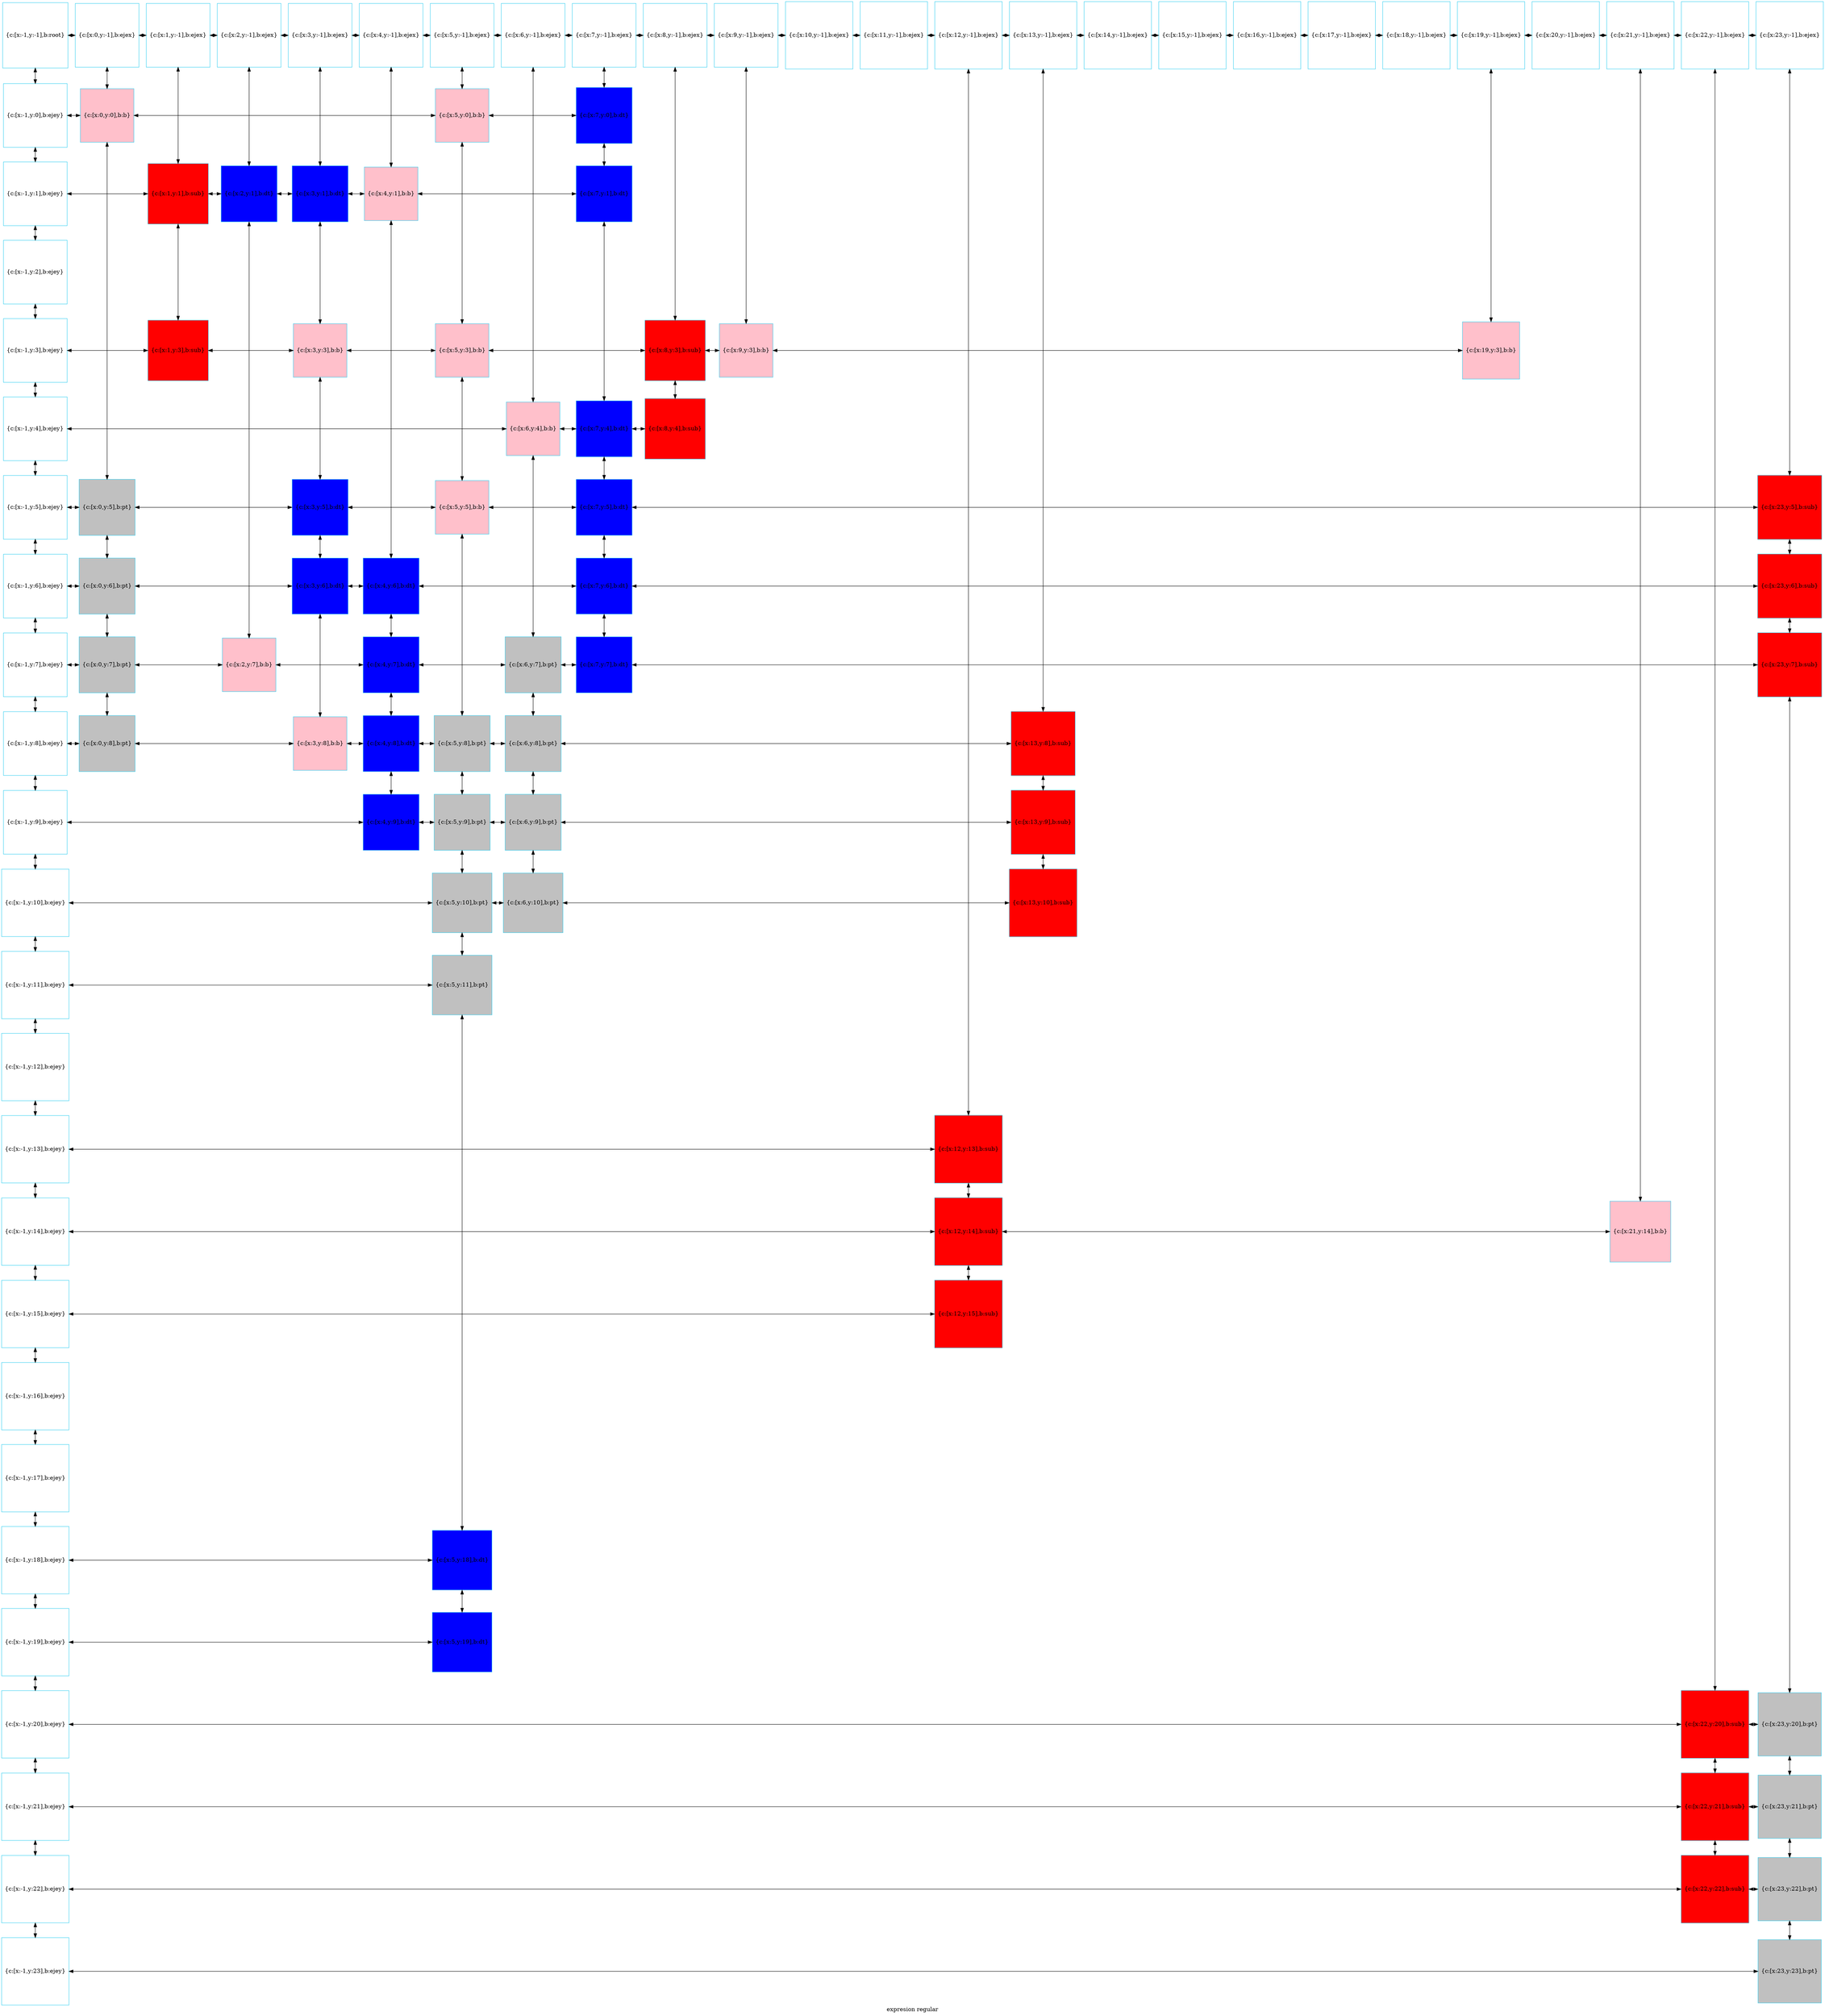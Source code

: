 digraph G
{label="expresion regular"
        node[shape = square]
        node[style = filled]
        node[fillcolor = "#EEEEE"]
        node[color = "#EEEEE"]
        node[color = "#31CEF0"]

465177832992[label="{c:[x:-1,y:-1],b:root}",fillcolor = "white"]
465216112048[label="{c:[x:0,y:-1],b:ejex}",fillcolor = "white"]
465216111808[label="{c:[x:1,y:-1],b:ejex}",fillcolor = "white"]
465216225824[label="{c:[x:2,y:-1],b:ejex}",fillcolor = "white"]
465216222016[label="{c:[x:3,y:-1],b:ejex}",fillcolor = "white"]
465216044672[label="{c:[x:4,y:-1],b:ejex}",fillcolor = "white"]
465216044864[label="{c:[x:5,y:-1],b:ejex}",fillcolor = "white"]
465216017696[label="{c:[x:6,y:-1],b:ejex}",fillcolor = "white"]
465216017648[label="{c:[x:7,y:-1],b:ejex}",fillcolor = "white"]
465216018032[label="{c:[x:8,y:-1],b:ejex}",fillcolor = "white"]
465216016928[label="{c:[x:9,y:-1],b:ejex}",fillcolor = "white"]
465216018272[label="{c:[x:10,y:-1],b:ejex}",fillcolor = "white"]
465216017840[label="{c:[x:11,y:-1],b:ejex}",fillcolor = "white"]
465216017408[label="{c:[x:12,y:-1],b:ejex}",fillcolor = "white"]
465216017168[label="{c:[x:13,y:-1],b:ejex}",fillcolor = "white"]
465216016448[label="{c:[x:14,y:-1],b:ejex}",fillcolor = "white"]
465216017984[label="{c:[x:15,y:-1],b:ejex}",fillcolor = "white"]
465216018080[label="{c:[x:16,y:-1],b:ejex}",fillcolor = "white"]
465216020432[label="{c:[x:17,y:-1],b:ejex}",fillcolor = "white"]
465216020288[label="{c:[x:18,y:-1],b:ejex}",fillcolor = "white"]
465216020000[label="{c:[x:19,y:-1],b:ejex}",fillcolor = "white"]
465216019952[label="{c:[x:20,y:-1],b:ejex}",fillcolor = "white"]
465216019808[label="{c:[x:21,y:-1],b:ejex}",fillcolor = "white"]
465216019664[label="{c:[x:22,y:-1],b:ejex}",fillcolor = "white"]
465216019520[label="{c:[x:23,y:-1],b:ejex}",fillcolor = "white"]
465216019376[label="{c:[x:-1,y:0],b:ejey}",fillcolor = "white"]
465216237728[label="{c:[x:0,y:0],b:b}",fillcolor = "pink"]
465215993648[label="{c:[x:5,y:0],b:b}",fillcolor = "pink"]
465216467200[label="{c:[x:7,y:0],b:dt}",fillcolor = "blue"]
465216019232[label="{c:[x:-1,y:1],b:ejey}",fillcolor = "white"]
465215967136[label="{c:[x:1,y:1],b:sub}",fillcolor = "red"]
465215994848[label="{c:[x:2,y:1],b:dt}",fillcolor = "blue"]
465215965984[label="{c:[x:3,y:1],b:dt}",fillcolor = "blue"]
465215964736[label="{c:[x:4,y:1],b:b}",fillcolor = "pink"]
465216467440[label="{c:[x:7,y:1],b:dt}",fillcolor = "blue"]
465216019088[label="{c:[x:-1,y:2],b:ejey}",fillcolor = "white"]
465216018944[label="{c:[x:-1,y:3],b:ejey}",fillcolor = "white"]
465215966464[label="{c:[x:1,y:3],b:sub}",fillcolor = "red"]
465215993888[label="{c:[x:3,y:3],b:b}",fillcolor = "pink"]
465216467920[label="{c:[x:5,y:3],b:b}",fillcolor = "pink"]
465215996208[label="{c:[x:8,y:3],b:sub}",fillcolor = "red"]
465216468400[label="{c:[x:9,y:3],b:b}",fillcolor = "pink"]
465216238016[label="{c:[x:19,y:3],b:b}",fillcolor = "pink"]
465216018800[label="{c:[x:-1,y:4],b:ejey}",fillcolor = "white"]
465215994128[label="{c:[x:6,y:4],b:b}",fillcolor = "pink"]
465215964688[label="{c:[x:7,y:4],b:dt}",fillcolor = "blue"]
465215995968[label="{c:[x:8,y:4],b:sub}",fillcolor = "red"]
465216018656[label="{c:[x:-1,y:5],b:ejey}",fillcolor = "white"]
465215997408[label="{c:[x:0,y:5],b:pt}",fillcolor = "gray"]
465216241376[label="{c:[x:3,y:5],b:dt}",fillcolor = "blue"]
465216467680[label="{c:[x:5,y:5],b:b}",fillcolor = "pink"]
465215964400[label="{c:[x:7,y:5],b:dt}",fillcolor = "blue"]
465216239552[label="{c:[x:23,y:5],b:sub}",fillcolor = "red"]
465216018512[label="{c:[x:-1,y:6],b:ejey}",fillcolor = "white"]
465215997168[label="{c:[x:0,y:6],b:pt}",fillcolor = "gray"]
465216241616[label="{c:[x:3,y:6],b:dt}",fillcolor = "blue"]
465215992112[label="{c:[x:4,y:6],b:dt}",fillcolor = "blue"]
465215995328[label="{c:[x:7,y:6],b:dt}",fillcolor = "blue"]
465216239840[label="{c:[x:23,y:6],b:sub}",fillcolor = "red"]
465216018368[label="{c:[x:-1,y:7],b:ejey}",fillcolor = "white"]
465215996928[label="{c:[x:0,y:7],b:pt}",fillcolor = "gray"]
465215994368[label="{c:[x:2,y:7],b:b}",fillcolor = "pink"]
465215995568[label="{c:[x:4,y:7],b:dt}",fillcolor = "blue"]
465215993408[label="{c:[x:6,y:7],b:pt}",fillcolor = "gray"]
465215995088[label="{c:[x:7,y:7],b:dt}",fillcolor = "blue"]
465216240080[label="{c:[x:23,y:7],b:sub}",fillcolor = "red"]
465215999088[label="{c:[x:-1,y:8],b:ejey}",fillcolor = "white"]
465215996688[label="{c:[x:0,y:8],b:pt}",fillcolor = "gray"]
465216237968[label="{c:[x:3,y:8],b:b}",fillcolor = "pink"]
465216239408[label="{c:[x:4,y:8],b:dt}",fillcolor = "blue"]
465216238448[label="{c:[x:5,y:8],b:pt}",fillcolor = "gray"]
465215993168[label="{c:[x:6,y:8],b:pt}",fillcolor = "gray"]
465216239456[label="{c:[x:13,y:8],b:sub}",fillcolor = "red"]
465215999232[label="{c:[x:-1,y:9],b:ejey}",fillcolor = "white"]
465216241136[label="{c:[x:4,y:9],b:dt}",fillcolor = "blue"]
465216238688[label="{c:[x:5,y:9],b:pt}",fillcolor = "gray"]
465215992928[label="{c:[x:6,y:9],b:pt}",fillcolor = "gray"]
465216240464[label="{c:[x:13,y:9],b:sub}",fillcolor = "red"]
465215999424[label="{c:[x:-1,y:10],b:ejey}",fillcolor = "white"]
465216238928[label="{c:[x:5,y:10],b:pt}",fillcolor = "gray"]
465215964208[label="{c:[x:6,y:10],b:pt}",fillcolor = "gray"]
465216240704[label="{c:[x:13,y:10],b:sub}",fillcolor = "red"]
465215999616[label="{c:[x:-1,y:11],b:ejey}",fillcolor = "white"]
465216239168[label="{c:[x:5,y:11],b:pt}",fillcolor = "gray"]
465215999760[label="{c:[x:-1,y:12],b:ejey}",fillcolor = "white"]
465215999904[label="{c:[x:-1,y:13],b:ejey}",fillcolor = "white"]
465215992160[label="{c:[x:12,y:13],b:sub}",fillcolor = "red"]
465215998896[label="{c:[x:-1,y:14],b:ejey}",fillcolor = "white"]
465215992400[label="{c:[x:12,y:14],b:sub}",fillcolor = "red"]
465216467968[label="{c:[x:21,y:14],b:b}",fillcolor = "pink"]
465215998752[label="{c:[x:-1,y:15],b:ejey}",fillcolor = "white"]
465215992640[label="{c:[x:12,y:15],b:sub}",fillcolor = "red"]
465215998608[label="{c:[x:-1,y:16],b:ejey}",fillcolor = "white"]
465215998464[label="{c:[x:-1,y:17],b:ejey}",fillcolor = "white"]
465215998320[label="{c:[x:-1,y:18],b:ejey}",fillcolor = "white"]
465215965936[label="{c:[x:5,y:18],b:dt}",fillcolor = "blue"]
465215998176[label="{c:[x:-1,y:19],b:ejey}",fillcolor = "white"]
465215965696[label="{c:[x:5,y:19],b:dt}",fillcolor = "blue"]
465215998032[label="{c:[x:-1,y:20],b:ejey}",fillcolor = "white"]
465215965024[label="{c:[x:22,y:20],b:sub}",fillcolor = "red"]
465216468880[label="{c:[x:23,y:20],b:pt}",fillcolor = "gray"]
465215997888[label="{c:[x:-1,y:21],b:ejey}",fillcolor = "white"]
465215966176[label="{c:[x:22,y:21],b:sub}",fillcolor = "red"]
465216468736[label="{c:[x:23,y:21],b:pt}",fillcolor = "gray"]
465215997744[label="{c:[x:-1,y:22],b:ejey}",fillcolor = "white"]
465215965168[label="{c:[x:22,y:22],b:sub}",fillcolor = "red"]
465216469120[label="{c:[x:23,y:22],b:pt}",fillcolor = "gray"]
465215997600[label="{c:[x:-1,y:23],b:ejey}",fillcolor = "white"]
465216469360[label="{c:[x:23,y:23],b:pt}",fillcolor = "gray"]
465177832992->465216019376[dir = both];
465216019376->465216019232[dir = both];
465216019232->465216019088[dir = both];
465216019088->465216018944[dir = both];
465216018944->465216018800[dir = both];
465216018800->465216018656[dir = both];
465216018656->465216018512[dir = both];
465216018512->465216018368[dir = both];
465216018368->465215999088[dir = both];
465215999088->465215999232[dir = both];
465215999232->465215999424[dir = both];
465215999424->465215999616[dir = both];
465215999616->465215999760[dir = both];
465215999760->465215999904[dir = both];
465215999904->465215998896[dir = both];
465215998896->465215998752[dir = both];
465215998752->465215998608[dir = both];
465215998608->465215998464[dir = both];
465215998464->465215998320[dir = both];
465215998320->465215998176[dir = both];
465215998176->465215998032[dir = both];
465215998032->465215997888[dir = both];
465215997888->465215997744[dir = both];
465215997744->465215997600[dir = both];
465216112048->465216237728[dir = both];
465216237728->465215997408[dir = both];
465215997408->465215997168[dir = both];
465215997168->465215996928[dir = both];
465215996928->465215996688[dir = both];
465216111808->465215967136[dir = both];
465215967136->465215966464[dir = both];
465216225824->465215994848[dir = both];
465215994848->465215994368[dir = both];
465216222016->465215965984[dir = both];
465215965984->465215993888[dir = both];
465215993888->465216241376[dir = both];
465216241376->465216241616[dir = both];
465216241616->465216237968[dir = both];
465216044672->465215964736[dir = both];
465215964736->465215992112[dir = both];
465215992112->465215995568[dir = both];
465215995568->465216239408[dir = both];
465216239408->465216241136[dir = both];
465216044864->465215993648[dir = both];
465215993648->465216467920[dir = both];
465216467920->465216467680[dir = both];
465216467680->465216238448[dir = both];
465216238448->465216238688[dir = both];
465216238688->465216238928[dir = both];
465216238928->465216239168[dir = both];
465216239168->465215965936[dir = both];
465215965936->465215965696[dir = both];
465216017696->465215994128[dir = both];
465215994128->465215993408[dir = both];
465215993408->465215993168[dir = both];
465215993168->465215992928[dir = both];
465215992928->465215964208[dir = both];
465216017648->465216467200[dir = both];
465216467200->465216467440[dir = both];
465216467440->465215964688[dir = both];
465215964688->465215964400[dir = both];
465215964400->465215995328[dir = both];
465215995328->465215995088[dir = both];
465216018032->465215996208[dir = both];
465215996208->465215995968[dir = both];
465216016928->465216468400[dir = both];
465216017408->465215992160[dir = both];
465215992160->465215992400[dir = both];
465215992400->465215992640[dir = both];
465216017168->465216239456[dir = both];
465216239456->465216240464[dir = both];
465216240464->465216240704[dir = both];
465216020000->465216238016[dir = both];
465216019808->465216467968[dir = both];
465216019664->465215965024[dir = both];
465215965024->465215966176[dir = both];
465215966176->465215965168[dir = both];
465216019520->465216239552[dir = both];
465216239552->465216239840[dir = both];
465216239840->465216240080[dir = both];
465216240080->465216468880[dir = both];
465216468880->465216468736[dir = both];
465216468736->465216469120[dir = both];
465216469120->465216469360[dir = both];
465177832992->465216112048[dir = both];
465216112048->465216111808[dir = both];
465216111808->465216225824[dir = both];
465216225824->465216222016[dir = both];
465216222016->465216044672[dir = both];
465216044672->465216044864[dir = both];
465216044864->465216017696[dir = both];
465216017696->465216017648[dir = both];
465216017648->465216018032[dir = both];
465216018032->465216016928[dir = both];
465216016928->465216018272[dir = both];
465216018272->465216017840[dir = both];
465216017840->465216017408[dir = both];
465216017408->465216017168[dir = both];
465216017168->465216016448[dir = both];
465216016448->465216017984[dir = both];
465216017984->465216018080[dir = both];
465216018080->465216020432[dir = both];
465216020432->465216020288[dir = both];
465216020288->465216020000[dir = both];
465216020000->465216019952[dir = both];
465216019952->465216019808[dir = both];
465216019808->465216019664[dir = both];
465216019664->465216019520[dir = both];
465216019376->465216237728[constraint=false,dir = both];
465216237728->465215993648[constraint=false,dir = both];
465215993648->465216467200[constraint=false,dir = both];
465216019232->465215967136[constraint=false,dir = both];
465215967136->465215994848[constraint=false,dir = both];
465215994848->465215965984[constraint=false,dir = both];
465215965984->465215964736[constraint=false,dir = both];
465215964736->465216467440[constraint=false,dir = both];
465216018944->465215966464[constraint=false,dir = both];
465215966464->465215993888[constraint=false,dir = both];
465215993888->465216467920[constraint=false,dir = both];
465216467920->465215996208[constraint=false,dir = both];
465215996208->465216468400[constraint=false,dir = both];
465216468400->465216238016[constraint=false,dir = both];
465216018800->465215994128[constraint=false,dir = both];
465215994128->465215964688[constraint=false,dir = both];
465215964688->465215995968[constraint=false,dir = both];
465216018656->465215997408[constraint=false,dir = both];
465215997408->465216241376[constraint=false,dir = both];
465216241376->465216467680[constraint=false,dir = both];
465216467680->465215964400[constraint=false,dir = both];
465215964400->465216239552[constraint=false,dir = both];
465216018512->465215997168[constraint=false,dir = both];
465215997168->465216241616[constraint=false,dir = both];
465216241616->465215992112[constraint=false,dir = both];
465215992112->465215995328[constraint=false,dir = both];
465215995328->465216239840[constraint=false,dir = both];
465216018368->465215996928[constraint=false,dir = both];
465215996928->465215994368[constraint=false,dir = both];
465215994368->465215995568[constraint=false,dir = both];
465215995568->465215993408[constraint=false,dir = both];
465215993408->465215995088[constraint=false,dir = both];
465215995088->465216240080[constraint=false,dir = both];
465215999088->465215996688[constraint=false,dir = both];
465215996688->465216237968[constraint=false,dir = both];
465216237968->465216239408[constraint=false,dir = both];
465216239408->465216238448[constraint=false,dir = both];
465216238448->465215993168[constraint=false,dir = both];
465215993168->465216239456[constraint=false,dir = both];
465215999232->465216241136[constraint=false,dir = both];
465216241136->465216238688[constraint=false,dir = both];
465216238688->465215992928[constraint=false,dir = both];
465215992928->465216240464[constraint=false,dir = both];
465215999424->465216238928[constraint=false,dir = both];
465216238928->465215964208[constraint=false,dir = both];
465215964208->465216240704[constraint=false,dir = both];
465215999616->465216239168[constraint=false,dir = both];
465215999904->465215992160[constraint=false,dir = both];
465215998896->465215992400[constraint=false,dir = both];
465215992400->465216467968[constraint=false,dir = both];
465215998752->465215992640[constraint=false,dir = both];
465215998320->465215965936[constraint=false,dir = both];
465215998176->465215965696[constraint=false,dir = both];
465215998032->465215965024[constraint=false,dir = both];
465215965024->465216468880[constraint=false,dir = both];
465215997888->465215966176[constraint=false,dir = both];
465215966176->465216468736[constraint=false,dir = both];
465215997744->465215965168[constraint=false,dir = both];
465215965168->465216469120[constraint=false,dir = both];
465215997600->465216469360[constraint=false,dir = both];
 {rank=same; 465177832992;465216112048;465216111808;465216225824;465216222016;465216044672;465216044864;465216017696;465216017648;465216018032;465216016928;465216018272;465216017840;465216017408;465216017168;465216016448;465216017984;465216018080;465216020432;465216020288;465216020000;465216019952;465216019808;465216019664;465216019520;}
 {rank=same; 465216019376;465216237728;465215993648;465216467200;}
 {rank=same; 465216019232;465215967136;465215994848;465215965984;465215964736;465216467440;}
 {rank=same; 465216019088;}
 {rank=same; 465216018944;465215966464;465215993888;465216467920;465215996208;465216468400;465216238016;}
 {rank=same; 465216018800;465215994128;465215964688;465215995968;}
 {rank=same; 465216018656;465215997408;465216241376;465216467680;465215964400;465216239552;}
 {rank=same; 465216018512;465215997168;465216241616;465215992112;465215995328;465216239840;}
 {rank=same; 465216018368;465215996928;465215994368;465215995568;465215993408;465215995088;465216240080;}
 {rank=same; 465215999088;465215996688;465216237968;465216239408;465216238448;465215993168;465216239456;}
 {rank=same; 465215999232;465216241136;465216238688;465215992928;465216240464;}
 {rank=same; 465215999424;465216238928;465215964208;465216240704;}
 {rank=same; 465215999616;465216239168;}
 {rank=same; 465215999760;}
 {rank=same; 465215999904;465215992160;}
 {rank=same; 465215998896;465215992400;465216467968;}
 {rank=same; 465215998752;465215992640;}
 {rank=same; 465215998608;}
 {rank=same; 465215998464;}
 {rank=same; 465215998320;465215965936;}
 {rank=same; 465215998176;465215965696;}
 {rank=same; 465215998032;465215965024;465216468880;}
 {rank=same; 465215997888;465215966176;465216468736;}
 {rank=same; 465215997744;465215965168;465216469120;}
 {rank=same; 465215997600;465216469360;}
}